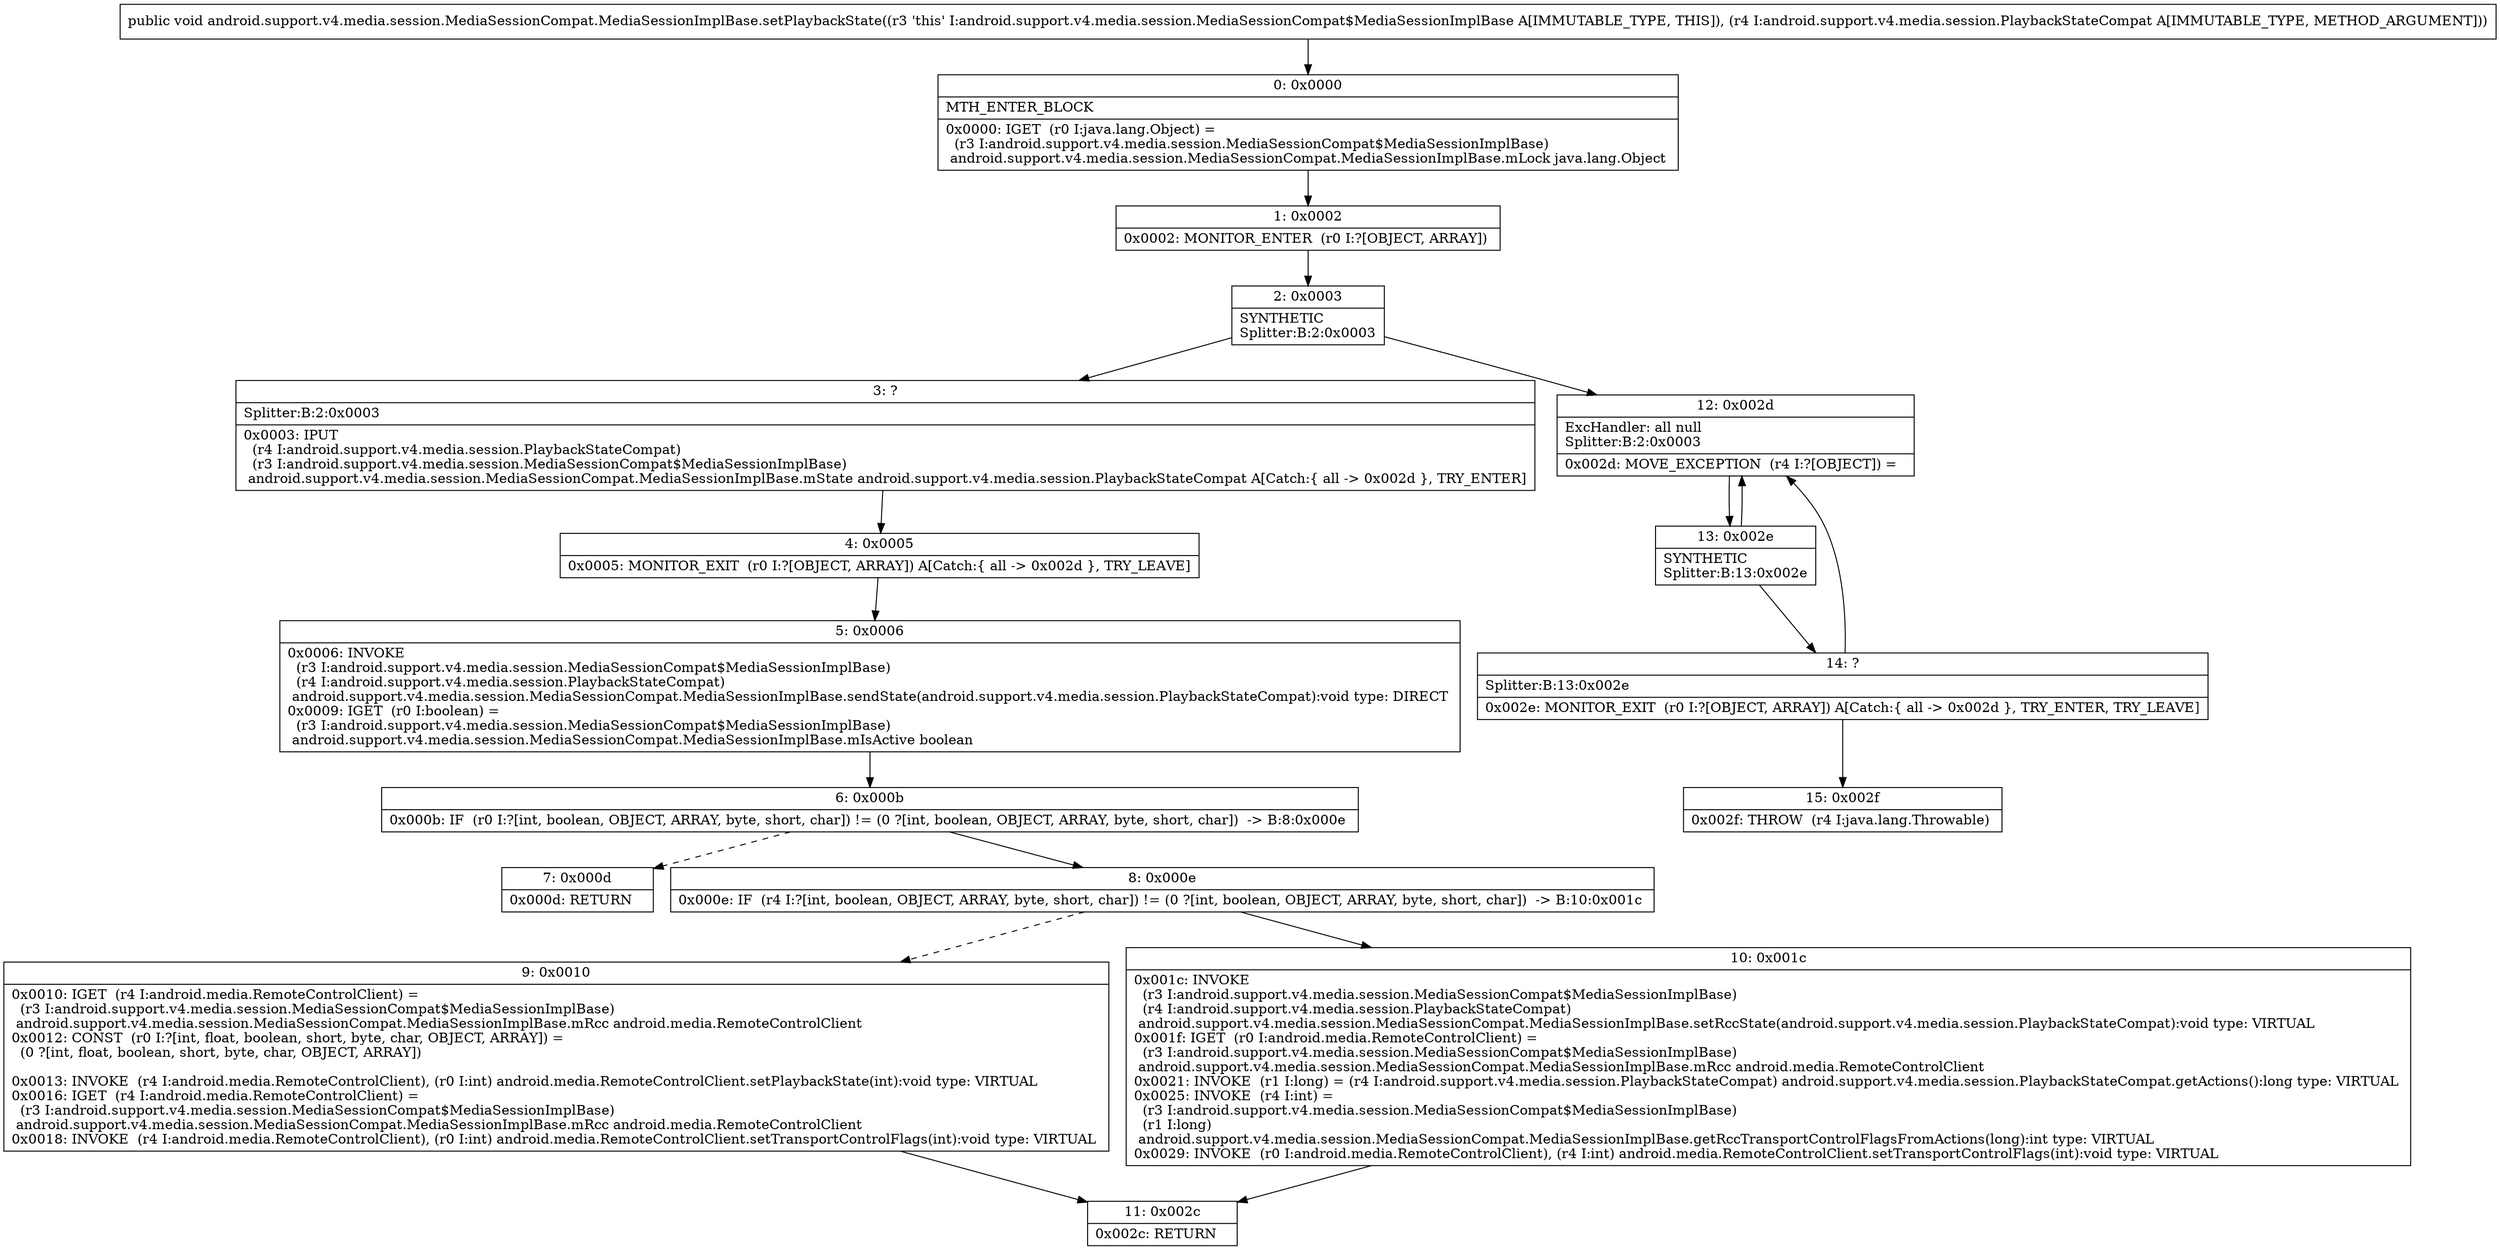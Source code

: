 digraph "CFG forandroid.support.v4.media.session.MediaSessionCompat.MediaSessionImplBase.setPlaybackState(Landroid\/support\/v4\/media\/session\/PlaybackStateCompat;)V" {
Node_0 [shape=record,label="{0\:\ 0x0000|MTH_ENTER_BLOCK\l|0x0000: IGET  (r0 I:java.lang.Object) = \l  (r3 I:android.support.v4.media.session.MediaSessionCompat$MediaSessionImplBase)\l android.support.v4.media.session.MediaSessionCompat.MediaSessionImplBase.mLock java.lang.Object \l}"];
Node_1 [shape=record,label="{1\:\ 0x0002|0x0002: MONITOR_ENTER  (r0 I:?[OBJECT, ARRAY]) \l}"];
Node_2 [shape=record,label="{2\:\ 0x0003|SYNTHETIC\lSplitter:B:2:0x0003\l}"];
Node_3 [shape=record,label="{3\:\ ?|Splitter:B:2:0x0003\l|0x0003: IPUT  \l  (r4 I:android.support.v4.media.session.PlaybackStateCompat)\l  (r3 I:android.support.v4.media.session.MediaSessionCompat$MediaSessionImplBase)\l android.support.v4.media.session.MediaSessionCompat.MediaSessionImplBase.mState android.support.v4.media.session.PlaybackStateCompat A[Catch:\{ all \-\> 0x002d \}, TRY_ENTER]\l}"];
Node_4 [shape=record,label="{4\:\ 0x0005|0x0005: MONITOR_EXIT  (r0 I:?[OBJECT, ARRAY]) A[Catch:\{ all \-\> 0x002d \}, TRY_LEAVE]\l}"];
Node_5 [shape=record,label="{5\:\ 0x0006|0x0006: INVOKE  \l  (r3 I:android.support.v4.media.session.MediaSessionCompat$MediaSessionImplBase)\l  (r4 I:android.support.v4.media.session.PlaybackStateCompat)\l android.support.v4.media.session.MediaSessionCompat.MediaSessionImplBase.sendState(android.support.v4.media.session.PlaybackStateCompat):void type: DIRECT \l0x0009: IGET  (r0 I:boolean) = \l  (r3 I:android.support.v4.media.session.MediaSessionCompat$MediaSessionImplBase)\l android.support.v4.media.session.MediaSessionCompat.MediaSessionImplBase.mIsActive boolean \l}"];
Node_6 [shape=record,label="{6\:\ 0x000b|0x000b: IF  (r0 I:?[int, boolean, OBJECT, ARRAY, byte, short, char]) != (0 ?[int, boolean, OBJECT, ARRAY, byte, short, char])  \-\> B:8:0x000e \l}"];
Node_7 [shape=record,label="{7\:\ 0x000d|0x000d: RETURN   \l}"];
Node_8 [shape=record,label="{8\:\ 0x000e|0x000e: IF  (r4 I:?[int, boolean, OBJECT, ARRAY, byte, short, char]) != (0 ?[int, boolean, OBJECT, ARRAY, byte, short, char])  \-\> B:10:0x001c \l}"];
Node_9 [shape=record,label="{9\:\ 0x0010|0x0010: IGET  (r4 I:android.media.RemoteControlClient) = \l  (r3 I:android.support.v4.media.session.MediaSessionCompat$MediaSessionImplBase)\l android.support.v4.media.session.MediaSessionCompat.MediaSessionImplBase.mRcc android.media.RemoteControlClient \l0x0012: CONST  (r0 I:?[int, float, boolean, short, byte, char, OBJECT, ARRAY]) = \l  (0 ?[int, float, boolean, short, byte, char, OBJECT, ARRAY])\l \l0x0013: INVOKE  (r4 I:android.media.RemoteControlClient), (r0 I:int) android.media.RemoteControlClient.setPlaybackState(int):void type: VIRTUAL \l0x0016: IGET  (r4 I:android.media.RemoteControlClient) = \l  (r3 I:android.support.v4.media.session.MediaSessionCompat$MediaSessionImplBase)\l android.support.v4.media.session.MediaSessionCompat.MediaSessionImplBase.mRcc android.media.RemoteControlClient \l0x0018: INVOKE  (r4 I:android.media.RemoteControlClient), (r0 I:int) android.media.RemoteControlClient.setTransportControlFlags(int):void type: VIRTUAL \l}"];
Node_10 [shape=record,label="{10\:\ 0x001c|0x001c: INVOKE  \l  (r3 I:android.support.v4.media.session.MediaSessionCompat$MediaSessionImplBase)\l  (r4 I:android.support.v4.media.session.PlaybackStateCompat)\l android.support.v4.media.session.MediaSessionCompat.MediaSessionImplBase.setRccState(android.support.v4.media.session.PlaybackStateCompat):void type: VIRTUAL \l0x001f: IGET  (r0 I:android.media.RemoteControlClient) = \l  (r3 I:android.support.v4.media.session.MediaSessionCompat$MediaSessionImplBase)\l android.support.v4.media.session.MediaSessionCompat.MediaSessionImplBase.mRcc android.media.RemoteControlClient \l0x0021: INVOKE  (r1 I:long) = (r4 I:android.support.v4.media.session.PlaybackStateCompat) android.support.v4.media.session.PlaybackStateCompat.getActions():long type: VIRTUAL \l0x0025: INVOKE  (r4 I:int) = \l  (r3 I:android.support.v4.media.session.MediaSessionCompat$MediaSessionImplBase)\l  (r1 I:long)\l android.support.v4.media.session.MediaSessionCompat.MediaSessionImplBase.getRccTransportControlFlagsFromActions(long):int type: VIRTUAL \l0x0029: INVOKE  (r0 I:android.media.RemoteControlClient), (r4 I:int) android.media.RemoteControlClient.setTransportControlFlags(int):void type: VIRTUAL \l}"];
Node_11 [shape=record,label="{11\:\ 0x002c|0x002c: RETURN   \l}"];
Node_12 [shape=record,label="{12\:\ 0x002d|ExcHandler: all null\lSplitter:B:2:0x0003\l|0x002d: MOVE_EXCEPTION  (r4 I:?[OBJECT]) =  \l}"];
Node_13 [shape=record,label="{13\:\ 0x002e|SYNTHETIC\lSplitter:B:13:0x002e\l}"];
Node_14 [shape=record,label="{14\:\ ?|Splitter:B:13:0x002e\l|0x002e: MONITOR_EXIT  (r0 I:?[OBJECT, ARRAY]) A[Catch:\{ all \-\> 0x002d \}, TRY_ENTER, TRY_LEAVE]\l}"];
Node_15 [shape=record,label="{15\:\ 0x002f|0x002f: THROW  (r4 I:java.lang.Throwable) \l}"];
MethodNode[shape=record,label="{public void android.support.v4.media.session.MediaSessionCompat.MediaSessionImplBase.setPlaybackState((r3 'this' I:android.support.v4.media.session.MediaSessionCompat$MediaSessionImplBase A[IMMUTABLE_TYPE, THIS]), (r4 I:android.support.v4.media.session.PlaybackStateCompat A[IMMUTABLE_TYPE, METHOD_ARGUMENT])) }"];
MethodNode -> Node_0;
Node_0 -> Node_1;
Node_1 -> Node_2;
Node_2 -> Node_3;
Node_2 -> Node_12;
Node_3 -> Node_4;
Node_4 -> Node_5;
Node_5 -> Node_6;
Node_6 -> Node_7[style=dashed];
Node_6 -> Node_8;
Node_8 -> Node_9[style=dashed];
Node_8 -> Node_10;
Node_9 -> Node_11;
Node_10 -> Node_11;
Node_12 -> Node_13;
Node_13 -> Node_14;
Node_13 -> Node_12;
Node_14 -> Node_15;
Node_14 -> Node_12;
}

